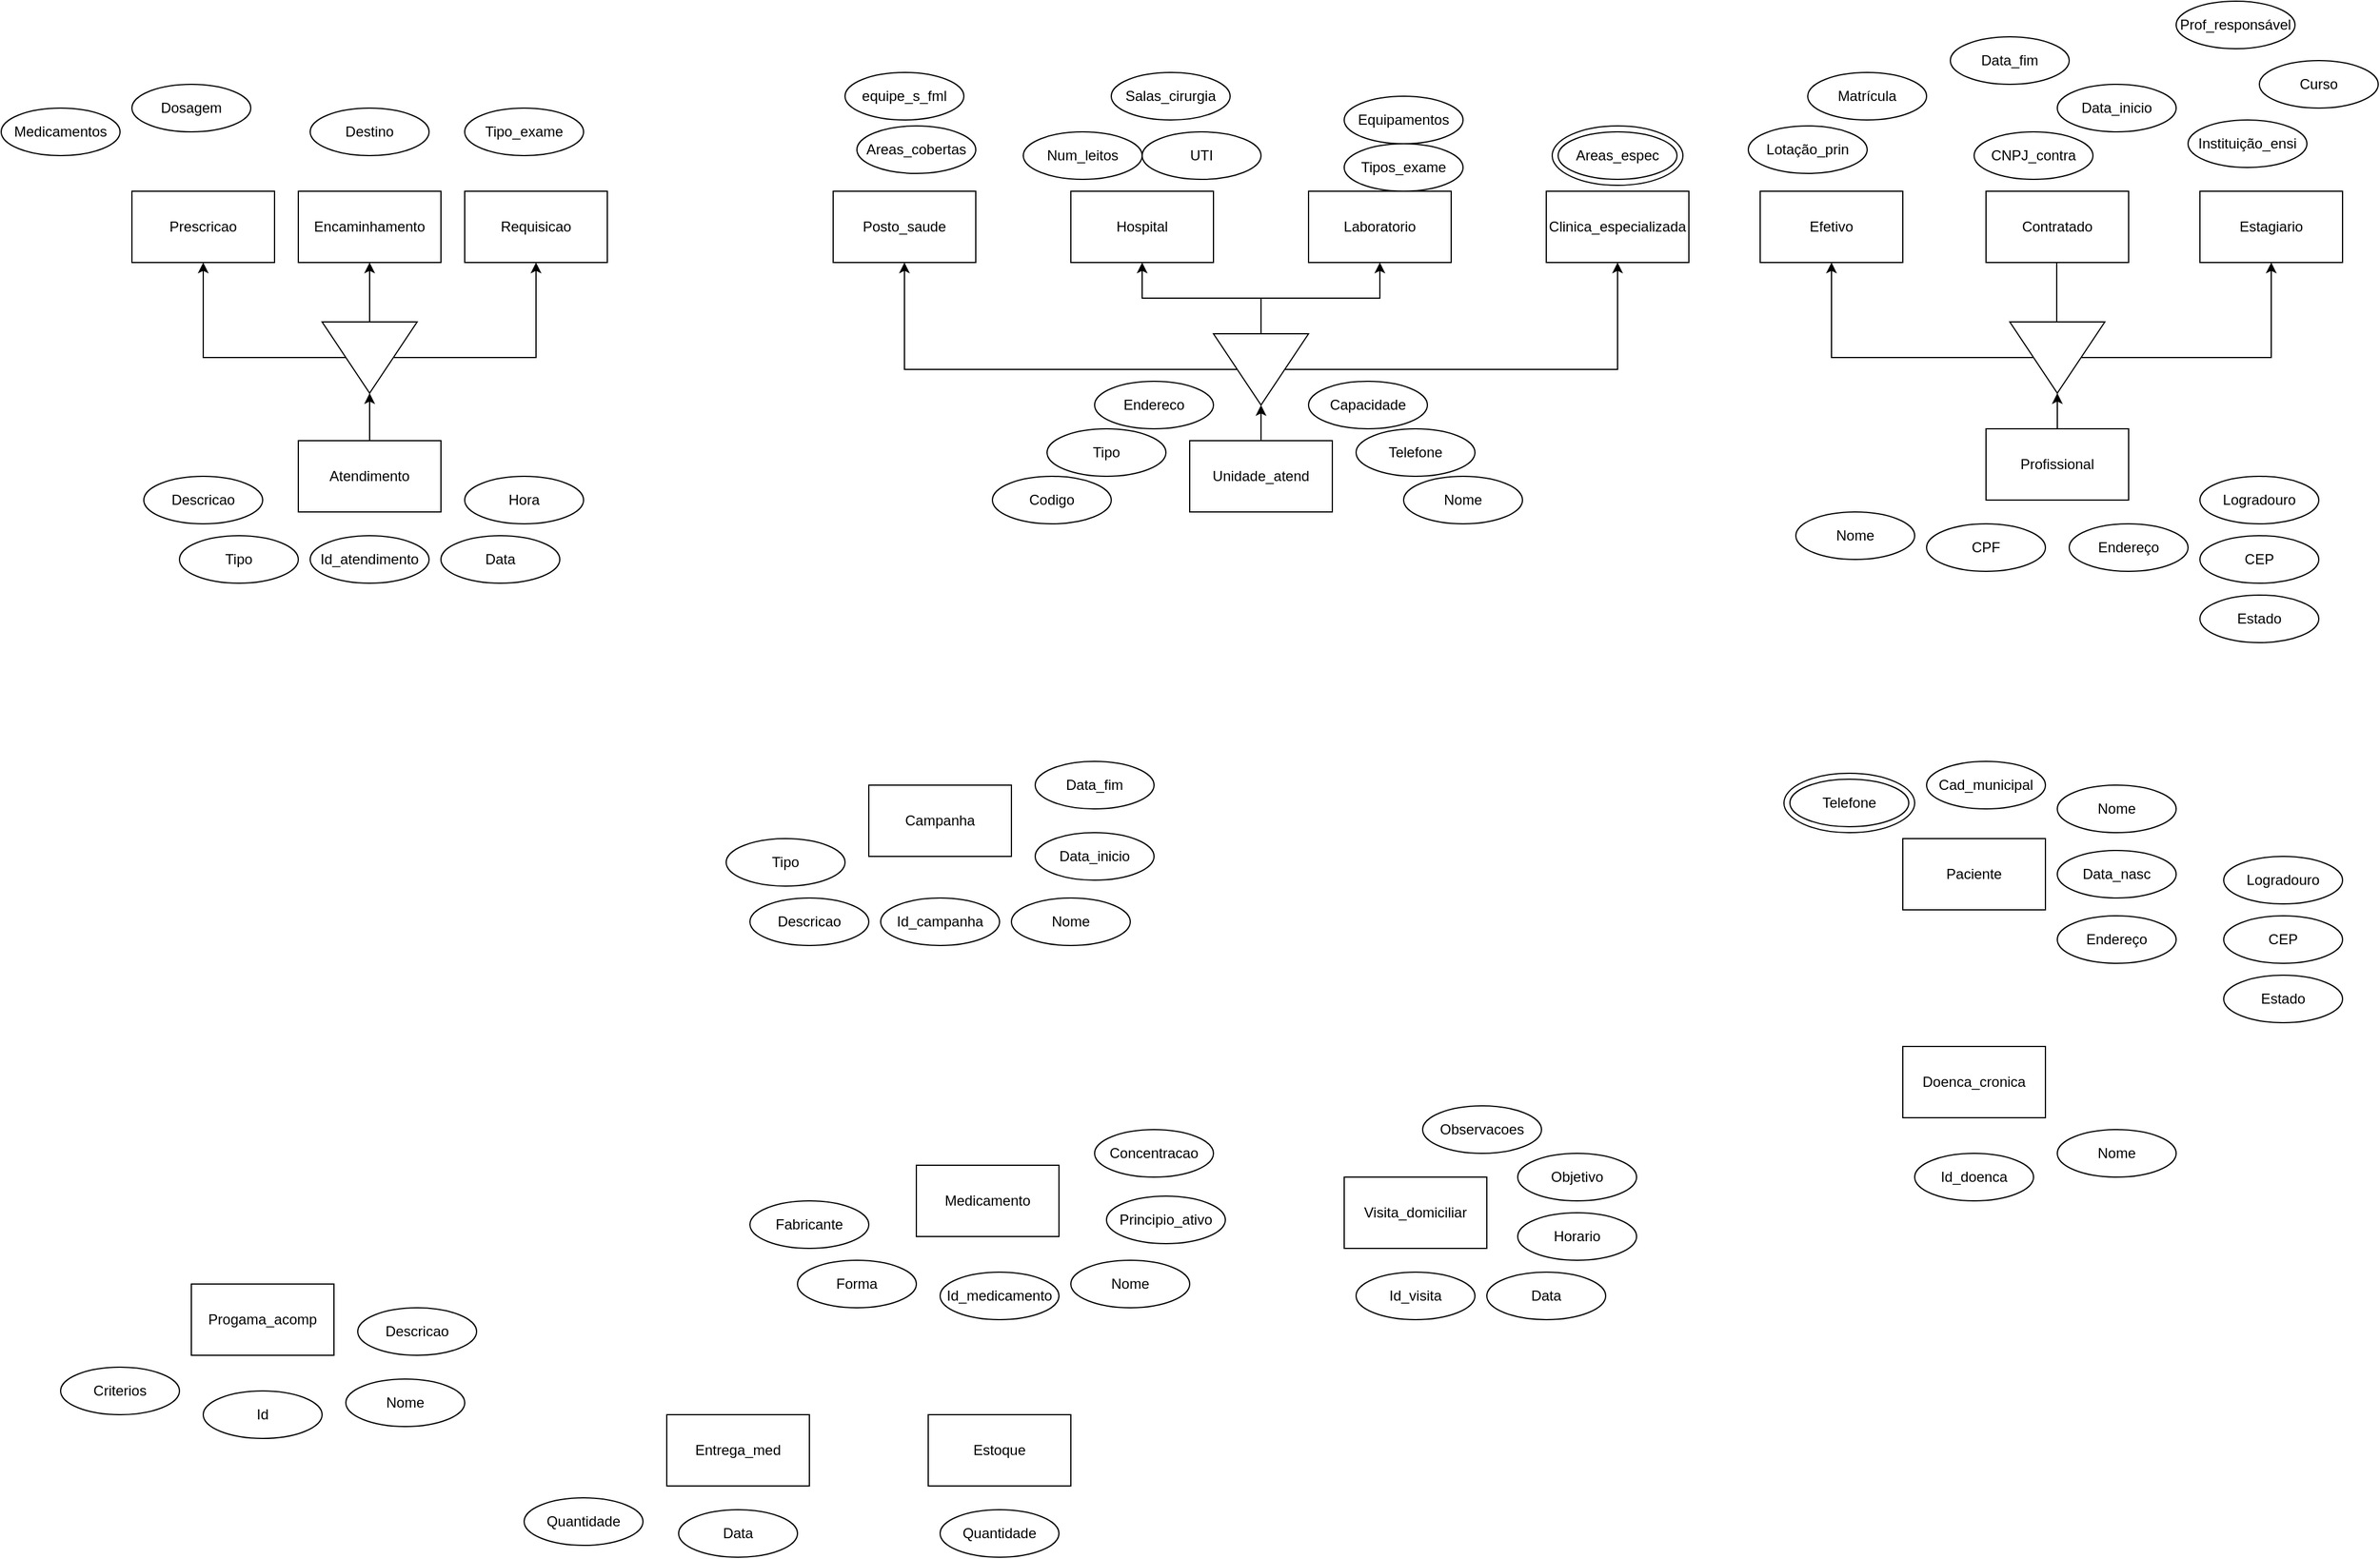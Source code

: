 <mxfile version="26.2.14">
  <diagram name="Página-1" id="vPNlXih_cMshxV7UQdic">
    <mxGraphModel dx="3204" dy="2348" grid="1" gridSize="10" guides="1" tooltips="1" connect="1" arrows="1" fold="1" page="1" pageScale="1" pageWidth="827" pageHeight="1169" math="0" shadow="0">
      <root>
        <mxCell id="0" />
        <mxCell id="1" parent="0" />
        <mxCell id="0pBIexJM722hcekRti2B-18" value="" style="edgeStyle=orthogonalEdgeStyle;rounded=0;orthogonalLoop=1;jettySize=auto;html=1;" edge="1" parent="1" source="0pBIexJM722hcekRti2B-1" target="0pBIexJM722hcekRti2B-12">
          <mxGeometry relative="1" as="geometry" />
        </mxCell>
        <mxCell id="0pBIexJM722hcekRti2B-1" value="Unidade_atend" style="rounded=0;whiteSpace=wrap;html=1;" vertex="1" parent="1">
          <mxGeometry x="380" y="220" width="120" height="60" as="geometry" />
        </mxCell>
        <mxCell id="0pBIexJM722hcekRti2B-2" value="Laboratorio" style="rounded=0;whiteSpace=wrap;html=1;" vertex="1" parent="1">
          <mxGeometry x="480" y="10" width="120" height="60" as="geometry" />
        </mxCell>
        <mxCell id="0pBIexJM722hcekRti2B-3" value="Estagiario" style="rounded=0;whiteSpace=wrap;html=1;" vertex="1" parent="1">
          <mxGeometry x="1230" y="10" width="120" height="60" as="geometry" />
        </mxCell>
        <mxCell id="0pBIexJM722hcekRti2B-4" value="Efetivo" style="rounded=0;whiteSpace=wrap;html=1;" vertex="1" parent="1">
          <mxGeometry x="860" y="10" width="120" height="60" as="geometry" />
        </mxCell>
        <mxCell id="0pBIexJM722hcekRti2B-25" value="" style="edgeStyle=orthogonalEdgeStyle;rounded=0;orthogonalLoop=1;jettySize=auto;html=1;" edge="1" parent="1" source="0pBIexJM722hcekRti2B-5" target="0pBIexJM722hcekRti2B-21">
          <mxGeometry relative="1" as="geometry" />
        </mxCell>
        <mxCell id="0pBIexJM722hcekRti2B-5" value="Profissional" style="rounded=0;whiteSpace=wrap;html=1;" vertex="1" parent="1">
          <mxGeometry x="1050" y="210" width="120" height="60" as="geometry" />
        </mxCell>
        <mxCell id="0pBIexJM722hcekRti2B-7" value="Contratado" style="rounded=0;whiteSpace=wrap;html=1;" vertex="1" parent="1">
          <mxGeometry x="1050" y="10" width="120" height="60" as="geometry" />
        </mxCell>
        <mxCell id="0pBIexJM722hcekRti2B-8" value="Atendimento" style="rounded=0;whiteSpace=wrap;html=1;" vertex="1" parent="1">
          <mxGeometry x="-370" y="220" width="120" height="60" as="geometry" />
        </mxCell>
        <mxCell id="0pBIexJM722hcekRti2B-9" value="Clinica_especializada" style="rounded=0;whiteSpace=wrap;html=1;" vertex="1" parent="1">
          <mxGeometry x="680" y="10" width="120" height="60" as="geometry" />
        </mxCell>
        <mxCell id="0pBIexJM722hcekRti2B-10" value="Hospital" style="rounded=0;whiteSpace=wrap;html=1;" vertex="1" parent="1">
          <mxGeometry x="280" y="10" width="120" height="60" as="geometry" />
        </mxCell>
        <mxCell id="0pBIexJM722hcekRti2B-11" value="Posto_saude" style="rounded=0;whiteSpace=wrap;html=1;" vertex="1" parent="1">
          <mxGeometry x="80" y="10" width="120" height="60" as="geometry" />
        </mxCell>
        <mxCell id="0pBIexJM722hcekRti2B-13" style="edgeStyle=orthogonalEdgeStyle;rounded=0;orthogonalLoop=1;jettySize=auto;html=1;entryX=0.5;entryY=1;entryDx=0;entryDy=0;" edge="1" parent="1" source="0pBIexJM722hcekRti2B-12" target="0pBIexJM722hcekRti2B-11">
          <mxGeometry relative="1" as="geometry" />
        </mxCell>
        <mxCell id="0pBIexJM722hcekRti2B-14" style="edgeStyle=orthogonalEdgeStyle;rounded=0;orthogonalLoop=1;jettySize=auto;html=1;entryX=0.5;entryY=1;entryDx=0;entryDy=0;" edge="1" parent="1" source="0pBIexJM722hcekRti2B-12" target="0pBIexJM722hcekRti2B-10">
          <mxGeometry relative="1" as="geometry" />
        </mxCell>
        <mxCell id="0pBIexJM722hcekRti2B-16" style="edgeStyle=orthogonalEdgeStyle;rounded=0;orthogonalLoop=1;jettySize=auto;html=1;entryX=0.5;entryY=1;entryDx=0;entryDy=0;" edge="1" parent="1" source="0pBIexJM722hcekRti2B-12" target="0pBIexJM722hcekRti2B-2">
          <mxGeometry relative="1" as="geometry" />
        </mxCell>
        <mxCell id="0pBIexJM722hcekRti2B-17" style="edgeStyle=orthogonalEdgeStyle;rounded=0;orthogonalLoop=1;jettySize=auto;html=1;entryX=0.5;entryY=1;entryDx=0;entryDy=0;" edge="1" parent="1" source="0pBIexJM722hcekRti2B-12" target="0pBIexJM722hcekRti2B-9">
          <mxGeometry relative="1" as="geometry" />
        </mxCell>
        <mxCell id="0pBIexJM722hcekRti2B-12" value="" style="triangle;whiteSpace=wrap;html=1;rotation=90;" vertex="1" parent="1">
          <mxGeometry x="410" y="120" width="60" height="80" as="geometry" />
        </mxCell>
        <mxCell id="0pBIexJM722hcekRti2B-23" style="edgeStyle=orthogonalEdgeStyle;rounded=0;orthogonalLoop=1;jettySize=auto;html=1;entryX=0.5;entryY=1;entryDx=0;entryDy=0;" edge="1" parent="1" source="0pBIexJM722hcekRti2B-21" target="0pBIexJM722hcekRti2B-4">
          <mxGeometry relative="1" as="geometry" />
        </mxCell>
        <mxCell id="0pBIexJM722hcekRti2B-24" style="edgeStyle=orthogonalEdgeStyle;rounded=0;orthogonalLoop=1;jettySize=auto;html=1;entryX=0.5;entryY=1;entryDx=0;entryDy=0;" edge="1" parent="1" source="0pBIexJM722hcekRti2B-21" target="0pBIexJM722hcekRti2B-3">
          <mxGeometry relative="1" as="geometry" />
        </mxCell>
        <mxCell id="0pBIexJM722hcekRti2B-21" value="" style="triangle;whiteSpace=wrap;html=1;rotation=90;" vertex="1" parent="1">
          <mxGeometry x="1080" y="110" width="60" height="80" as="geometry" />
        </mxCell>
        <mxCell id="0pBIexJM722hcekRti2B-58" value="Requisicao" style="rounded=0;whiteSpace=wrap;html=1;" vertex="1" parent="1">
          <mxGeometry x="-230" y="10" width="120" height="60" as="geometry" />
        </mxCell>
        <mxCell id="0pBIexJM722hcekRti2B-59" value="Prescricao" style="rounded=0;whiteSpace=wrap;html=1;shadow=0;" vertex="1" parent="1">
          <mxGeometry x="-510" y="10" width="120" height="60" as="geometry" />
        </mxCell>
        <mxCell id="0pBIexJM722hcekRti2B-60" value="" style="edgeStyle=orthogonalEdgeStyle;rounded=0;orthogonalLoop=1;jettySize=auto;html=1;exitX=0.5;exitY=0;exitDx=0;exitDy=0;entryX=1;entryY=0.5;entryDx=0;entryDy=0;" edge="1" parent="1" target="0pBIexJM722hcekRti2B-65" source="0pBIexJM722hcekRti2B-8">
          <mxGeometry relative="1" as="geometry">
            <mxPoint x="-310" y="210" as="sourcePoint" />
          </mxGeometry>
        </mxCell>
        <mxCell id="0pBIexJM722hcekRti2B-61" value="Encaminhamento" style="rounded=0;whiteSpace=wrap;html=1;" vertex="1" parent="1">
          <mxGeometry x="-370" y="10" width="120" height="60" as="geometry" />
        </mxCell>
        <mxCell id="0pBIexJM722hcekRti2B-62" style="edgeStyle=orthogonalEdgeStyle;rounded=0;orthogonalLoop=1;jettySize=auto;html=1;entryX=0.5;entryY=1;entryDx=0;entryDy=0;" edge="1" parent="1" source="0pBIexJM722hcekRti2B-65" target="0pBIexJM722hcekRti2B-61">
          <mxGeometry relative="1" as="geometry" />
        </mxCell>
        <mxCell id="0pBIexJM722hcekRti2B-63" style="edgeStyle=orthogonalEdgeStyle;rounded=0;orthogonalLoop=1;jettySize=auto;html=1;entryX=0.5;entryY=1;entryDx=0;entryDy=0;" edge="1" parent="1" source="0pBIexJM722hcekRti2B-65" target="0pBIexJM722hcekRti2B-59">
          <mxGeometry relative="1" as="geometry" />
        </mxCell>
        <mxCell id="0pBIexJM722hcekRti2B-64" style="edgeStyle=orthogonalEdgeStyle;rounded=0;orthogonalLoop=1;jettySize=auto;html=1;entryX=0.5;entryY=1;entryDx=0;entryDy=0;" edge="1" parent="1" source="0pBIexJM722hcekRti2B-65" target="0pBIexJM722hcekRti2B-58">
          <mxGeometry relative="1" as="geometry" />
        </mxCell>
        <mxCell id="0pBIexJM722hcekRti2B-65" value="" style="triangle;whiteSpace=wrap;html=1;rotation=90;" vertex="1" parent="1">
          <mxGeometry x="-340" y="110" width="60" height="80" as="geometry" />
        </mxCell>
        <mxCell id="0pBIexJM722hcekRti2B-67" value="Progama_acomp" style="rounded=0;whiteSpace=wrap;html=1;" vertex="1" parent="1">
          <mxGeometry x="-460" y="930" width="120" height="60" as="geometry" />
        </mxCell>
        <mxCell id="0pBIexJM722hcekRti2B-68" value="Medicamento" style="rounded=0;whiteSpace=wrap;html=1;" vertex="1" parent="1">
          <mxGeometry x="150" y="830" width="120" height="60" as="geometry" />
        </mxCell>
        <mxCell id="0pBIexJM722hcekRti2B-69" value="Visita_domiciliar" style="rounded=0;whiteSpace=wrap;html=1;" vertex="1" parent="1">
          <mxGeometry x="510" y="840" width="120" height="60" as="geometry" />
        </mxCell>
        <mxCell id="0pBIexJM722hcekRti2B-70" value="Paciente" style="rounded=0;whiteSpace=wrap;html=1;" vertex="1" parent="1">
          <mxGeometry x="980" y="555" width="120" height="60" as="geometry" />
        </mxCell>
        <mxCell id="0pBIexJM722hcekRti2B-71" value="Campanha" style="rounded=0;whiteSpace=wrap;html=1;" vertex="1" parent="1">
          <mxGeometry x="110" y="510" width="120" height="60" as="geometry" />
        </mxCell>
        <mxCell id="0pBIexJM722hcekRti2B-79" value="Nome" style="ellipse;whiteSpace=wrap;html=1;" vertex="1" parent="1">
          <mxGeometry x="560" y="250" width="100" height="40" as="geometry" />
        </mxCell>
        <mxCell id="0pBIexJM722hcekRti2B-80" value="Codigo" style="ellipse;whiteSpace=wrap;html=1;" vertex="1" parent="1">
          <mxGeometry x="214" y="250" width="100" height="40" as="geometry" />
        </mxCell>
        <mxCell id="0pBIexJM722hcekRti2B-81" value="Tipo" style="ellipse;whiteSpace=wrap;html=1;" vertex="1" parent="1">
          <mxGeometry x="260" y="210" width="100" height="40" as="geometry" />
        </mxCell>
        <mxCell id="0pBIexJM722hcekRti2B-82" value="Estado" style="ellipse;whiteSpace=wrap;html=1;" vertex="1" parent="1">
          <mxGeometry x="1230" y="350" width="100" height="40" as="geometry" />
        </mxCell>
        <mxCell id="0pBIexJM722hcekRti2B-83" value="Endereço" style="ellipse;whiteSpace=wrap;html=1;" vertex="1" parent="1">
          <mxGeometry x="1120" y="290" width="100" height="40" as="geometry" />
        </mxCell>
        <mxCell id="0pBIexJM722hcekRti2B-84" value="Nome" style="ellipse;whiteSpace=wrap;html=1;" vertex="1" parent="1">
          <mxGeometry x="890" y="280" width="100" height="40" as="geometry" />
        </mxCell>
        <mxCell id="0pBIexJM722hcekRti2B-85" value="CPF" style="ellipse;whiteSpace=wrap;html=1;" vertex="1" parent="1">
          <mxGeometry x="1000" y="290" width="100" height="40" as="geometry" />
        </mxCell>
        <mxCell id="0pBIexJM722hcekRti2B-86" value="CEP" style="ellipse;whiteSpace=wrap;html=1;" vertex="1" parent="1">
          <mxGeometry x="1230" y="300" width="100" height="40" as="geometry" />
        </mxCell>
        <mxCell id="0pBIexJM722hcekRti2B-87" value="equipe_s_fml" style="ellipse;whiteSpace=wrap;html=1;" vertex="1" parent="1">
          <mxGeometry x="90" y="-90" width="100" height="40" as="geometry" />
        </mxCell>
        <mxCell id="0pBIexJM722hcekRti2B-88" value="Areas_cobertas" style="ellipse;whiteSpace=wrap;html=1;" vertex="1" parent="1">
          <mxGeometry x="100" y="-45" width="100" height="40" as="geometry" />
        </mxCell>
        <mxCell id="0pBIexJM722hcekRti2B-89" value="" style="ellipse;whiteSpace=wrap;html=1;" vertex="1" parent="1">
          <mxGeometry x="685" y="-45" width="110" height="50" as="geometry" />
        </mxCell>
        <mxCell id="0pBIexJM722hcekRti2B-90" value="Areas_espec" style="ellipse;whiteSpace=wrap;html=1;" vertex="1" parent="1">
          <mxGeometry x="690" y="-40" width="100" height="40" as="geometry" />
        </mxCell>
        <mxCell id="0pBIexJM722hcekRti2B-91" value="Equipamentos" style="ellipse;whiteSpace=wrap;html=1;" vertex="1" parent="1">
          <mxGeometry x="510" y="-70" width="100" height="40" as="geometry" />
        </mxCell>
        <mxCell id="0pBIexJM722hcekRti2B-92" value="Tipos_exame" style="ellipse;whiteSpace=wrap;html=1;" vertex="1" parent="1">
          <mxGeometry x="510" y="-30" width="100" height="40" as="geometry" />
        </mxCell>
        <mxCell id="0pBIexJM722hcekRti2B-93" value="UTI" style="ellipse;whiteSpace=wrap;html=1;" vertex="1" parent="1">
          <mxGeometry x="340" y="-40" width="100" height="40" as="geometry" />
        </mxCell>
        <mxCell id="0pBIexJM722hcekRti2B-94" value="Salas_cirurgia" style="ellipse;whiteSpace=wrap;html=1;" vertex="1" parent="1">
          <mxGeometry x="314" y="-90" width="100" height="40" as="geometry" />
        </mxCell>
        <mxCell id="0pBIexJM722hcekRti2B-95" value="Num_leitos" style="ellipse;whiteSpace=wrap;html=1;" vertex="1" parent="1">
          <mxGeometry x="240" y="-40" width="100" height="40" as="geometry" />
        </mxCell>
        <mxCell id="0pBIexJM722hcekRti2B-96" value="Capacidade" style="ellipse;whiteSpace=wrap;html=1;" vertex="1" parent="1">
          <mxGeometry x="480" y="170" width="100" height="40" as="geometry" />
        </mxCell>
        <mxCell id="0pBIexJM722hcekRti2B-97" value="Telefone" style="ellipse;whiteSpace=wrap;html=1;" vertex="1" parent="1">
          <mxGeometry x="520" y="210" width="100" height="40" as="geometry" />
        </mxCell>
        <mxCell id="0pBIexJM722hcekRti2B-98" value="Endereco" style="ellipse;whiteSpace=wrap;html=1;" vertex="1" parent="1">
          <mxGeometry x="300" y="170" width="100" height="40" as="geometry" />
        </mxCell>
        <mxCell id="0pBIexJM722hcekRti2B-101" value="Logradouro" style="ellipse;whiteSpace=wrap;html=1;" vertex="1" parent="1">
          <mxGeometry x="1230" y="250" width="100" height="40" as="geometry" />
        </mxCell>
        <mxCell id="0pBIexJM722hcekRti2B-102" value="Matrícula" style="ellipse;whiteSpace=wrap;html=1;" vertex="1" parent="1">
          <mxGeometry x="900" y="-90" width="100" height="40" as="geometry" />
        </mxCell>
        <mxCell id="0pBIexJM722hcekRti2B-103" value="Lotação_prin" style="ellipse;whiteSpace=wrap;html=1;" vertex="1" parent="1">
          <mxGeometry x="850" y="-45" width="100" height="40" as="geometry" />
        </mxCell>
        <mxCell id="0pBIexJM722hcekRti2B-105" value="" style="endArrow=none;html=1;rounded=0;" edge="1" parent="1">
          <mxGeometry width="50" height="50" relative="1" as="geometry">
            <mxPoint x="1109.5" y="120" as="sourcePoint" />
            <mxPoint x="1109.5" y="70" as="targetPoint" />
          </mxGeometry>
        </mxCell>
        <mxCell id="0pBIexJM722hcekRti2B-106" value="CNPJ_contra" style="ellipse;whiteSpace=wrap;html=1;" vertex="1" parent="1">
          <mxGeometry x="1040" y="-40" width="100" height="40" as="geometry" />
        </mxCell>
        <mxCell id="0pBIexJM722hcekRti2B-107" value="Data_inicio" style="ellipse;whiteSpace=wrap;html=1;" vertex="1" parent="1">
          <mxGeometry x="1110" y="-80" width="100" height="40" as="geometry" />
        </mxCell>
        <mxCell id="0pBIexJM722hcekRti2B-108" value="Data_fim" style="ellipse;whiteSpace=wrap;html=1;" vertex="1" parent="1">
          <mxGeometry x="1020" y="-120" width="100" height="40" as="geometry" />
        </mxCell>
        <mxCell id="0pBIexJM722hcekRti2B-109" value="Instituição_ensi" style="ellipse;whiteSpace=wrap;html=1;" vertex="1" parent="1">
          <mxGeometry x="1220" y="-50" width="100" height="40" as="geometry" />
        </mxCell>
        <mxCell id="0pBIexJM722hcekRti2B-110" value="Curso" style="ellipse;whiteSpace=wrap;html=1;" vertex="1" parent="1">
          <mxGeometry x="1280" y="-100" width="100" height="40" as="geometry" />
        </mxCell>
        <mxCell id="0pBIexJM722hcekRti2B-111" value="Prof_responsável" style="ellipse;whiteSpace=wrap;html=1;" vertex="1" parent="1">
          <mxGeometry x="1210" y="-150" width="100" height="40" as="geometry" />
        </mxCell>
        <mxCell id="0pBIexJM722hcekRti2B-113" value="Doenca_cronica" style="rounded=0;whiteSpace=wrap;html=1;" vertex="1" parent="1">
          <mxGeometry x="980" y="730" width="120" height="60" as="geometry" />
        </mxCell>
        <mxCell id="0pBIexJM722hcekRti2B-115" value="Cad_municipal" style="ellipse;whiteSpace=wrap;html=1;" vertex="1" parent="1">
          <mxGeometry x="1000" y="490" width="100" height="40" as="geometry" />
        </mxCell>
        <mxCell id="0pBIexJM722hcekRti2B-116" value="Nome" style="ellipse;whiteSpace=wrap;html=1;" vertex="1" parent="1">
          <mxGeometry x="1110" y="510" width="100" height="40" as="geometry" />
        </mxCell>
        <mxCell id="0pBIexJM722hcekRti2B-117" value="Data_nasc" style="ellipse;whiteSpace=wrap;html=1;" vertex="1" parent="1">
          <mxGeometry x="1110" y="565" width="100" height="40" as="geometry" />
        </mxCell>
        <mxCell id="0pBIexJM722hcekRti2B-120" value="Endereço" style="ellipse;whiteSpace=wrap;html=1;" vertex="1" parent="1">
          <mxGeometry x="1110" y="620" width="100" height="40" as="geometry" />
        </mxCell>
        <mxCell id="0pBIexJM722hcekRti2B-122" value="Estado" style="ellipse;whiteSpace=wrap;html=1;" vertex="1" parent="1">
          <mxGeometry x="1250" y="670" width="100" height="40" as="geometry" />
        </mxCell>
        <mxCell id="0pBIexJM722hcekRti2B-123" value="CEP" style="ellipse;whiteSpace=wrap;html=1;" vertex="1" parent="1">
          <mxGeometry x="1250" y="620" width="100" height="40" as="geometry" />
        </mxCell>
        <mxCell id="0pBIexJM722hcekRti2B-124" value="Logradouro" style="ellipse;whiteSpace=wrap;html=1;" vertex="1" parent="1">
          <mxGeometry x="1250" y="570" width="100" height="40" as="geometry" />
        </mxCell>
        <mxCell id="0pBIexJM722hcekRti2B-129" value="" style="group" vertex="1" connectable="0" parent="1">
          <mxGeometry x="880" y="500" width="110" height="50" as="geometry" />
        </mxCell>
        <mxCell id="0pBIexJM722hcekRti2B-127" value="" style="ellipse;whiteSpace=wrap;html=1;" vertex="1" parent="0pBIexJM722hcekRti2B-129">
          <mxGeometry width="110" height="50" as="geometry" />
        </mxCell>
        <mxCell id="0pBIexJM722hcekRti2B-128" value="Telefone" style="ellipse;whiteSpace=wrap;html=1;" vertex="1" parent="0pBIexJM722hcekRti2B-129">
          <mxGeometry x="5" y="5" width="100" height="40" as="geometry" />
        </mxCell>
        <mxCell id="0pBIexJM722hcekRti2B-130" value="Id_doenca" style="ellipse;whiteSpace=wrap;html=1;" vertex="1" parent="1">
          <mxGeometry x="990" y="820" width="100" height="40" as="geometry" />
        </mxCell>
        <mxCell id="0pBIexJM722hcekRti2B-131" value="Nome" style="ellipse;whiteSpace=wrap;html=1;" vertex="1" parent="1">
          <mxGeometry x="1110" y="800" width="100" height="40" as="geometry" />
        </mxCell>
        <mxCell id="0pBIexJM722hcekRti2B-133" value="Id_atendimento" style="ellipse;whiteSpace=wrap;html=1;" vertex="1" parent="1">
          <mxGeometry x="-360" y="300" width="100" height="40" as="geometry" />
        </mxCell>
        <mxCell id="0pBIexJM722hcekRti2B-134" value="Data" style="ellipse;whiteSpace=wrap;html=1;" vertex="1" parent="1">
          <mxGeometry x="-250" y="300" width="100" height="40" as="geometry" />
        </mxCell>
        <mxCell id="0pBIexJM722hcekRti2B-135" value="Hora" style="ellipse;whiteSpace=wrap;html=1;" vertex="1" parent="1">
          <mxGeometry x="-230" y="250" width="100" height="40" as="geometry" />
        </mxCell>
        <mxCell id="0pBIexJM722hcekRti2B-136" value="Tipo" style="ellipse;whiteSpace=wrap;html=1;" vertex="1" parent="1">
          <mxGeometry x="-470" y="300" width="100" height="40" as="geometry" />
        </mxCell>
        <mxCell id="0pBIexJM722hcekRti2B-137" value="Descricao" style="ellipse;whiteSpace=wrap;html=1;" vertex="1" parent="1">
          <mxGeometry x="-500" y="250" width="100" height="40" as="geometry" />
        </mxCell>
        <mxCell id="0pBIexJM722hcekRti2B-138" value="Medicamentos" style="ellipse;whiteSpace=wrap;html=1;" vertex="1" parent="1">
          <mxGeometry x="-620" y="-60" width="100" height="40" as="geometry" />
        </mxCell>
        <mxCell id="0pBIexJM722hcekRti2B-139" value="Dosagem" style="ellipse;whiteSpace=wrap;html=1;shadow=0;" vertex="1" parent="1">
          <mxGeometry x="-510" y="-80" width="100" height="40" as="geometry" />
        </mxCell>
        <mxCell id="0pBIexJM722hcekRti2B-140" value="Destino" style="ellipse;whiteSpace=wrap;html=1;" vertex="1" parent="1">
          <mxGeometry x="-360" y="-60" width="100" height="40" as="geometry" />
        </mxCell>
        <mxCell id="0pBIexJM722hcekRti2B-141" value="Tipo_exame" style="ellipse;whiteSpace=wrap;html=1;" vertex="1" parent="1">
          <mxGeometry x="-230" y="-60" width="100" height="40" as="geometry" />
        </mxCell>
        <mxCell id="0pBIexJM722hcekRti2B-142" value="Id_campanha" style="ellipse;whiteSpace=wrap;html=1;" vertex="1" parent="1">
          <mxGeometry x="120" y="605" width="100" height="40" as="geometry" />
        </mxCell>
        <mxCell id="0pBIexJM722hcekRti2B-143" value="Nome" style="ellipse;whiteSpace=wrap;html=1;" vertex="1" parent="1">
          <mxGeometry x="230" y="605" width="100" height="40" as="geometry" />
        </mxCell>
        <mxCell id="0pBIexJM722hcekRti2B-144" value="Descricao" style="ellipse;whiteSpace=wrap;html=1;" vertex="1" parent="1">
          <mxGeometry x="10" y="605" width="100" height="40" as="geometry" />
        </mxCell>
        <mxCell id="0pBIexJM722hcekRti2B-145" value="Tipo" style="ellipse;whiteSpace=wrap;html=1;" vertex="1" parent="1">
          <mxGeometry x="-10" y="555" width="100" height="40" as="geometry" />
        </mxCell>
        <mxCell id="0pBIexJM722hcekRti2B-146" value="Data_inicio" style="ellipse;whiteSpace=wrap;html=1;" vertex="1" parent="1">
          <mxGeometry x="250" y="550" width="100" height="40" as="geometry" />
        </mxCell>
        <mxCell id="0pBIexJM722hcekRti2B-147" value="Data_fim" style="ellipse;whiteSpace=wrap;html=1;" vertex="1" parent="1">
          <mxGeometry x="250" y="490" width="100" height="40" as="geometry" />
        </mxCell>
        <mxCell id="0pBIexJM722hcekRti2B-148" value="Id_visita" style="ellipse;whiteSpace=wrap;html=1;" vertex="1" parent="1">
          <mxGeometry x="520" y="920" width="100" height="40" as="geometry" />
        </mxCell>
        <mxCell id="0pBIexJM722hcekRti2B-149" value="Data" style="ellipse;whiteSpace=wrap;html=1;" vertex="1" parent="1">
          <mxGeometry x="630" y="920" width="100" height="40" as="geometry" />
        </mxCell>
        <mxCell id="0pBIexJM722hcekRti2B-150" value="Horario" style="ellipse;whiteSpace=wrap;html=1;" vertex="1" parent="1">
          <mxGeometry x="656" y="870" width="100" height="40" as="geometry" />
        </mxCell>
        <mxCell id="0pBIexJM722hcekRti2B-151" value="Objetivo" style="ellipse;whiteSpace=wrap;html=1;" vertex="1" parent="1">
          <mxGeometry x="656" y="820" width="100" height="40" as="geometry" />
        </mxCell>
        <mxCell id="0pBIexJM722hcekRti2B-152" value="Observacoes" style="ellipse;whiteSpace=wrap;html=1;" vertex="1" parent="1">
          <mxGeometry x="576" y="780" width="100" height="40" as="geometry" />
        </mxCell>
        <mxCell id="0pBIexJM722hcekRti2B-153" value="Id_medicamento" style="ellipse;whiteSpace=wrap;html=1;" vertex="1" parent="1">
          <mxGeometry x="170" y="920" width="100" height="40" as="geometry" />
        </mxCell>
        <mxCell id="0pBIexJM722hcekRti2B-154" value="Nome" style="ellipse;whiteSpace=wrap;html=1;" vertex="1" parent="1">
          <mxGeometry x="280" y="910" width="100" height="40" as="geometry" />
        </mxCell>
        <mxCell id="0pBIexJM722hcekRti2B-155" value="Principio_ativo" style="ellipse;whiteSpace=wrap;html=1;" vertex="1" parent="1">
          <mxGeometry x="310" y="856" width="100" height="40" as="geometry" />
        </mxCell>
        <mxCell id="0pBIexJM722hcekRti2B-156" value="Concentracao" style="ellipse;whiteSpace=wrap;html=1;" vertex="1" parent="1">
          <mxGeometry x="300" y="800" width="100" height="40" as="geometry" />
        </mxCell>
        <mxCell id="0pBIexJM722hcekRti2B-157" value="Forma" style="ellipse;whiteSpace=wrap;html=1;" vertex="1" parent="1">
          <mxGeometry x="50" y="910" width="100" height="40" as="geometry" />
        </mxCell>
        <mxCell id="0pBIexJM722hcekRti2B-159" value="Fabricante" style="ellipse;whiteSpace=wrap;html=1;" vertex="1" parent="1">
          <mxGeometry x="10" y="860" width="100" height="40" as="geometry" />
        </mxCell>
        <mxCell id="0pBIexJM722hcekRti2B-160" value="Id" style="ellipse;whiteSpace=wrap;html=1;" vertex="1" parent="1">
          <mxGeometry x="-450" y="1020" width="100" height="40" as="geometry" />
        </mxCell>
        <mxCell id="0pBIexJM722hcekRti2B-161" value="Estoque" style="rounded=0;whiteSpace=wrap;html=1;" vertex="1" parent="1">
          <mxGeometry x="160" y="1040" width="120" height="60" as="geometry" />
        </mxCell>
        <mxCell id="0pBIexJM722hcekRti2B-162" value="Quantidade" style="ellipse;whiteSpace=wrap;html=1;" vertex="1" parent="1">
          <mxGeometry x="170" y="1120" width="100" height="40" as="geometry" />
        </mxCell>
        <mxCell id="0pBIexJM722hcekRti2B-163" value="Entrega_med" style="rounded=0;whiteSpace=wrap;html=1;" vertex="1" parent="1">
          <mxGeometry x="-60" y="1040" width="120" height="60" as="geometry" />
        </mxCell>
        <mxCell id="0pBIexJM722hcekRti2B-164" value="Data" style="ellipse;whiteSpace=wrap;html=1;" vertex="1" parent="1">
          <mxGeometry x="-50" y="1120" width="100" height="40" as="geometry" />
        </mxCell>
        <mxCell id="0pBIexJM722hcekRti2B-165" value="Quantidade" style="ellipse;whiteSpace=wrap;html=1;" vertex="1" parent="1">
          <mxGeometry x="-180" y="1110" width="100" height="40" as="geometry" />
        </mxCell>
        <mxCell id="0pBIexJM722hcekRti2B-166" value="Nome" style="ellipse;whiteSpace=wrap;html=1;" vertex="1" parent="1">
          <mxGeometry x="-330" y="1010" width="100" height="40" as="geometry" />
        </mxCell>
        <mxCell id="0pBIexJM722hcekRti2B-167" value="Descricao" style="ellipse;whiteSpace=wrap;html=1;" vertex="1" parent="1">
          <mxGeometry x="-320" y="950" width="100" height="40" as="geometry" />
        </mxCell>
        <mxCell id="0pBIexJM722hcekRti2B-168" value="Criterios" style="ellipse;whiteSpace=wrap;html=1;" vertex="1" parent="1">
          <mxGeometry x="-570" y="1000" width="100" height="40" as="geometry" />
        </mxCell>
      </root>
    </mxGraphModel>
  </diagram>
</mxfile>
